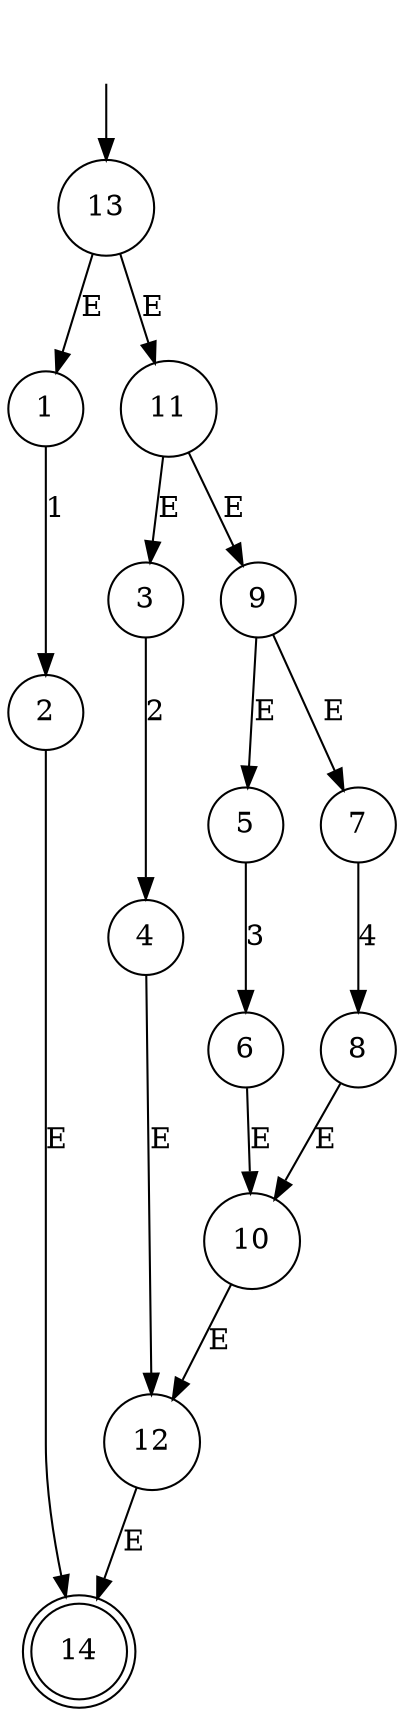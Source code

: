 digraph G{
    ""[shape=none]
    "1"[shape=circle]
    "2"[shape=circle]
    "3"[shape=circle]
    "4"[shape=circle]
    "5"[shape=circle]
    "6"[shape=circle]
    "7"[shape=circle]
    "8"[shape=circle]
    "9"[shape=circle]
    "10"[shape=circle]
    "11"[shape=circle]
    "12"[shape=circle]
    "13"[shape=circle]
    "14"[shape=doublecircle]

    ""->"13"
    "1" -> 2[label="1"]
    "2" -> 14[label="E"]
    "3" -> 4[label="2"]
    "4" -> 12[label="E"]
    "5" -> 6[label="3"]
    "6" -> 10[label="E"]
    "7" -> 8[label="4"]
    "8" -> 10[label="E"]
    "9" -> 5[label="E"]
    "9" -> 7[label="E"]
    "10" -> 12[label="E"]
    "11" -> 3[label="E"]
    "11" -> 9[label="E"]
    "12" -> 14[label="E"]
    "13" -> 1[label="E"]
    "13" -> 11[label="E"]
}
